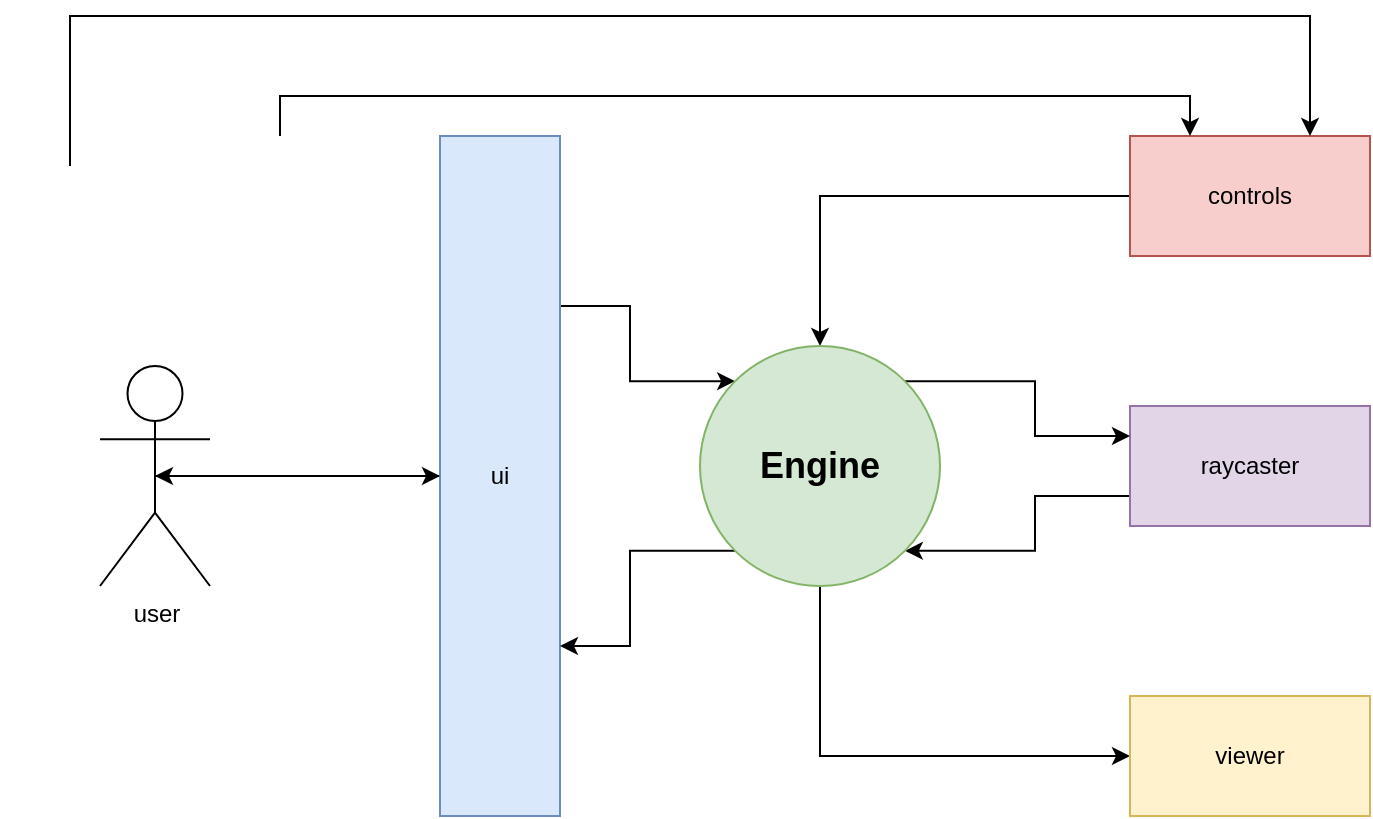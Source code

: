 <mxfile version="14.6.9" type="device"><diagram id="Hx81tdVGdHfVVyK69G49" name="Page-1"><mxGraphModel dx="728" dy="611" grid="1" gridSize="10" guides="1" tooltips="1" connect="1" arrows="1" fold="1" page="1" pageScale="1" pageWidth="850" pageHeight="1100" math="0" shadow="0"><root><mxCell id="0"/><mxCell id="1" parent="0"/><mxCell id="NipnCUEil2uQHKze1TiW-16" style="edgeStyle=orthogonalEdgeStyle;rounded=0;orthogonalLoop=1;jettySize=auto;html=1;exitX=0;exitY=0.5;exitDx=0;exitDy=0;fontSize=18;" edge="1" parent="1" source="NipnCUEil2uQHKze1TiW-1" target="NipnCUEil2uQHKze1TiW-4"><mxGeometry relative="1" as="geometry"/></mxCell><mxCell id="NipnCUEil2uQHKze1TiW-1" value="controls" style="rounded=0;whiteSpace=wrap;html=1;fillColor=#f8cecc;strokeColor=#b85450;" vertex="1" parent="1"><mxGeometry x="605" y="120" width="120" height="60" as="geometry"/></mxCell><mxCell id="NipnCUEil2uQHKze1TiW-31" style="edgeStyle=orthogonalEdgeStyle;rounded=0;orthogonalLoop=1;jettySize=auto;html=1;exitX=0;exitY=0.75;exitDx=0;exitDy=0;entryX=1;entryY=1;entryDx=0;entryDy=0;fontSize=18;" edge="1" parent="1" source="NipnCUEil2uQHKze1TiW-2" target="NipnCUEil2uQHKze1TiW-4"><mxGeometry relative="1" as="geometry"/></mxCell><mxCell id="NipnCUEil2uQHKze1TiW-2" value="raycaster" style="rounded=0;whiteSpace=wrap;html=1;fillColor=#e1d5e7;strokeColor=#9673a6;fontSize=12;" vertex="1" parent="1"><mxGeometry x="605" y="255" width="120" height="60" as="geometry"/></mxCell><mxCell id="NipnCUEil2uQHKze1TiW-22" style="edgeStyle=orthogonalEdgeStyle;rounded=0;orthogonalLoop=1;jettySize=auto;html=1;exitX=1;exitY=0.25;exitDx=0;exitDy=0;entryX=0;entryY=0;entryDx=0;entryDy=0;fontSize=18;" edge="1" parent="1" source="NipnCUEil2uQHKze1TiW-3" target="NipnCUEil2uQHKze1TiW-4"><mxGeometry relative="1" as="geometry"/></mxCell><mxCell id="NipnCUEil2uQHKze1TiW-30" style="edgeStyle=orthogonalEdgeStyle;rounded=0;orthogonalLoop=1;jettySize=auto;html=1;exitX=0;exitY=0.5;exitDx=0;exitDy=0;entryX=0.5;entryY=0.5;entryDx=0;entryDy=0;entryPerimeter=0;fontSize=18;" edge="1" parent="1" source="NipnCUEil2uQHKze1TiW-3" target="NipnCUEil2uQHKze1TiW-10"><mxGeometry relative="1" as="geometry"/></mxCell><mxCell id="NipnCUEil2uQHKze1TiW-3" value="ui" style="rounded=0;whiteSpace=wrap;html=1;fillColor=#dae8fc;strokeColor=#6c8ebf;" vertex="1" parent="1"><mxGeometry x="260" y="120" width="60" height="340" as="geometry"/></mxCell><mxCell id="NipnCUEil2uQHKze1TiW-17" style="edgeStyle=orthogonalEdgeStyle;rounded=0;orthogonalLoop=1;jettySize=auto;html=1;exitX=1;exitY=0;exitDx=0;exitDy=0;entryX=0;entryY=0.25;entryDx=0;entryDy=0;fontSize=18;" edge="1" parent="1" source="NipnCUEil2uQHKze1TiW-4" target="NipnCUEil2uQHKze1TiW-2"><mxGeometry relative="1" as="geometry"/></mxCell><mxCell id="NipnCUEil2uQHKze1TiW-23" style="edgeStyle=orthogonalEdgeStyle;rounded=0;orthogonalLoop=1;jettySize=auto;html=1;exitX=0;exitY=1;exitDx=0;exitDy=0;entryX=1;entryY=0.75;entryDx=0;entryDy=0;fontSize=18;" edge="1" parent="1" source="NipnCUEil2uQHKze1TiW-4" target="NipnCUEil2uQHKze1TiW-3"><mxGeometry relative="1" as="geometry"/></mxCell><mxCell id="NipnCUEil2uQHKze1TiW-39" style="edgeStyle=orthogonalEdgeStyle;rounded=0;orthogonalLoop=1;jettySize=auto;html=1;exitX=0.5;exitY=1;exitDx=0;exitDy=0;entryX=0;entryY=0.5;entryDx=0;entryDy=0;fontSize=12;" edge="1" parent="1" source="NipnCUEil2uQHKze1TiW-4" target="NipnCUEil2uQHKze1TiW-5"><mxGeometry relative="1" as="geometry"/></mxCell><mxCell id="NipnCUEil2uQHKze1TiW-4" value="Engine" style="ellipse;whiteSpace=wrap;html=1;aspect=fixed;fontSize=18;fontStyle=1;fillColor=#d5e8d4;strokeColor=#82b366;" vertex="1" parent="1"><mxGeometry x="390" y="225" width="120" height="120" as="geometry"/></mxCell><mxCell id="NipnCUEil2uQHKze1TiW-5" value="&lt;font style=&quot;font-size: 12px;&quot;&gt;viewer&lt;/font&gt;" style="rounded=0;whiteSpace=wrap;html=1;fontSize=12;fillColor=#fff2cc;strokeColor=#d6b656;" vertex="1" parent="1"><mxGeometry x="605" y="400" width="120" height="60" as="geometry"/></mxCell><mxCell id="NipnCUEil2uQHKze1TiW-14" style="edgeStyle=orthogonalEdgeStyle;rounded=0;orthogonalLoop=1;jettySize=auto;html=1;exitX=0.5;exitY=0;exitDx=0;exitDy=0;entryX=0.25;entryY=0;entryDx=0;entryDy=0;fontSize=18;" edge="1" parent="1" source="NipnCUEil2uQHKze1TiW-8" target="NipnCUEil2uQHKze1TiW-1"><mxGeometry relative="1" as="geometry"/></mxCell><mxCell id="NipnCUEil2uQHKze1TiW-8" value="" style="shape=image;html=1;verticalAlign=top;verticalLabelPosition=bottom;labelBackgroundColor=#ffffff;imageAspect=0;aspect=fixed;image=https://cdn0.iconfinder.com/data/icons/retro-items-4/64/Game_Controller-128.png;fontSize=18;" vertex="1" parent="1"><mxGeometry x="130" y="120" width="100" height="100" as="geometry"/></mxCell><mxCell id="NipnCUEil2uQHKze1TiW-13" style="edgeStyle=orthogonalEdgeStyle;rounded=0;orthogonalLoop=1;jettySize=auto;html=1;exitX=0.5;exitY=0;exitDx=0;exitDy=0;entryX=0.75;entryY=0;entryDx=0;entryDy=0;fontSize=18;" edge="1" parent="1" source="NipnCUEil2uQHKze1TiW-9" target="NipnCUEil2uQHKze1TiW-1"><mxGeometry relative="1" as="geometry"><Array as="points"><mxPoint x="75" y="60"/><mxPoint x="695" y="60"/></Array></mxGeometry></mxCell><mxCell id="NipnCUEil2uQHKze1TiW-9" value="" style="shape=image;html=1;verticalAlign=top;verticalLabelPosition=bottom;labelBackgroundColor=#ffffff;imageAspect=0;aspect=fixed;image=https://cdn2.iconfinder.com/data/icons/bitsies/128/Mouse-128.png;fontSize=18;" vertex="1" parent="1"><mxGeometry x="40" y="135" width="70" height="70" as="geometry"/></mxCell><mxCell id="NipnCUEil2uQHKze1TiW-29" style="edgeStyle=orthogonalEdgeStyle;rounded=0;orthogonalLoop=1;jettySize=auto;html=1;exitX=0.5;exitY=0.5;exitDx=0;exitDy=0;exitPerimeter=0;fontSize=18;" edge="1" parent="1" source="NipnCUEil2uQHKze1TiW-10" target="NipnCUEil2uQHKze1TiW-3"><mxGeometry relative="1" as="geometry"/></mxCell><mxCell id="NipnCUEil2uQHKze1TiW-10" value="&lt;font style=&quot;font-size: 12px&quot;&gt;user&lt;/font&gt;" style="shape=umlActor;verticalLabelPosition=bottom;verticalAlign=top;html=1;outlineConnect=0;fontSize=12;" vertex="1" parent="1"><mxGeometry x="90" y="235" width="55" height="110" as="geometry"/></mxCell></root></mxGraphModel></diagram></mxfile>
